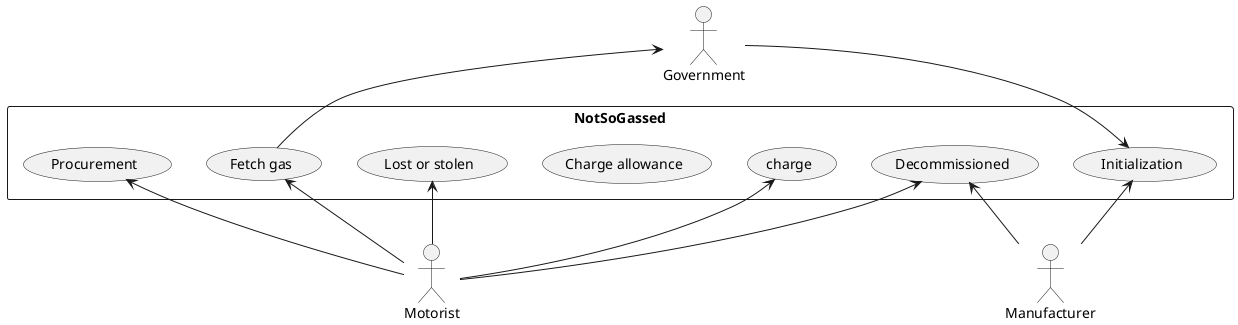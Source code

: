 @startuml
skinparam packageStyle rectangle

:Motorist: as :moto:
:Manufacturer: as :manu:
:Government: as :gove:

rectangle NotSoGassed {
  (Initialization) as (init)
  (Procurement) as (proc)
  (Charge allowance) as (char)
  (Fetch gas) as (fetc)
  (Lost or stolen) as (lost)
  (Decommissioned) as (deco)

  (proc) <-down- moto
  (fetc) <-down- moto
  (lost) <-down- moto
  (deco) <-down- moto
  (charge) <-down- moto

  manu -up-> (init)
  manu -up-> (deco)

  gove -down-> (init)
  (fetc) -up-> gove


}

@enduml
